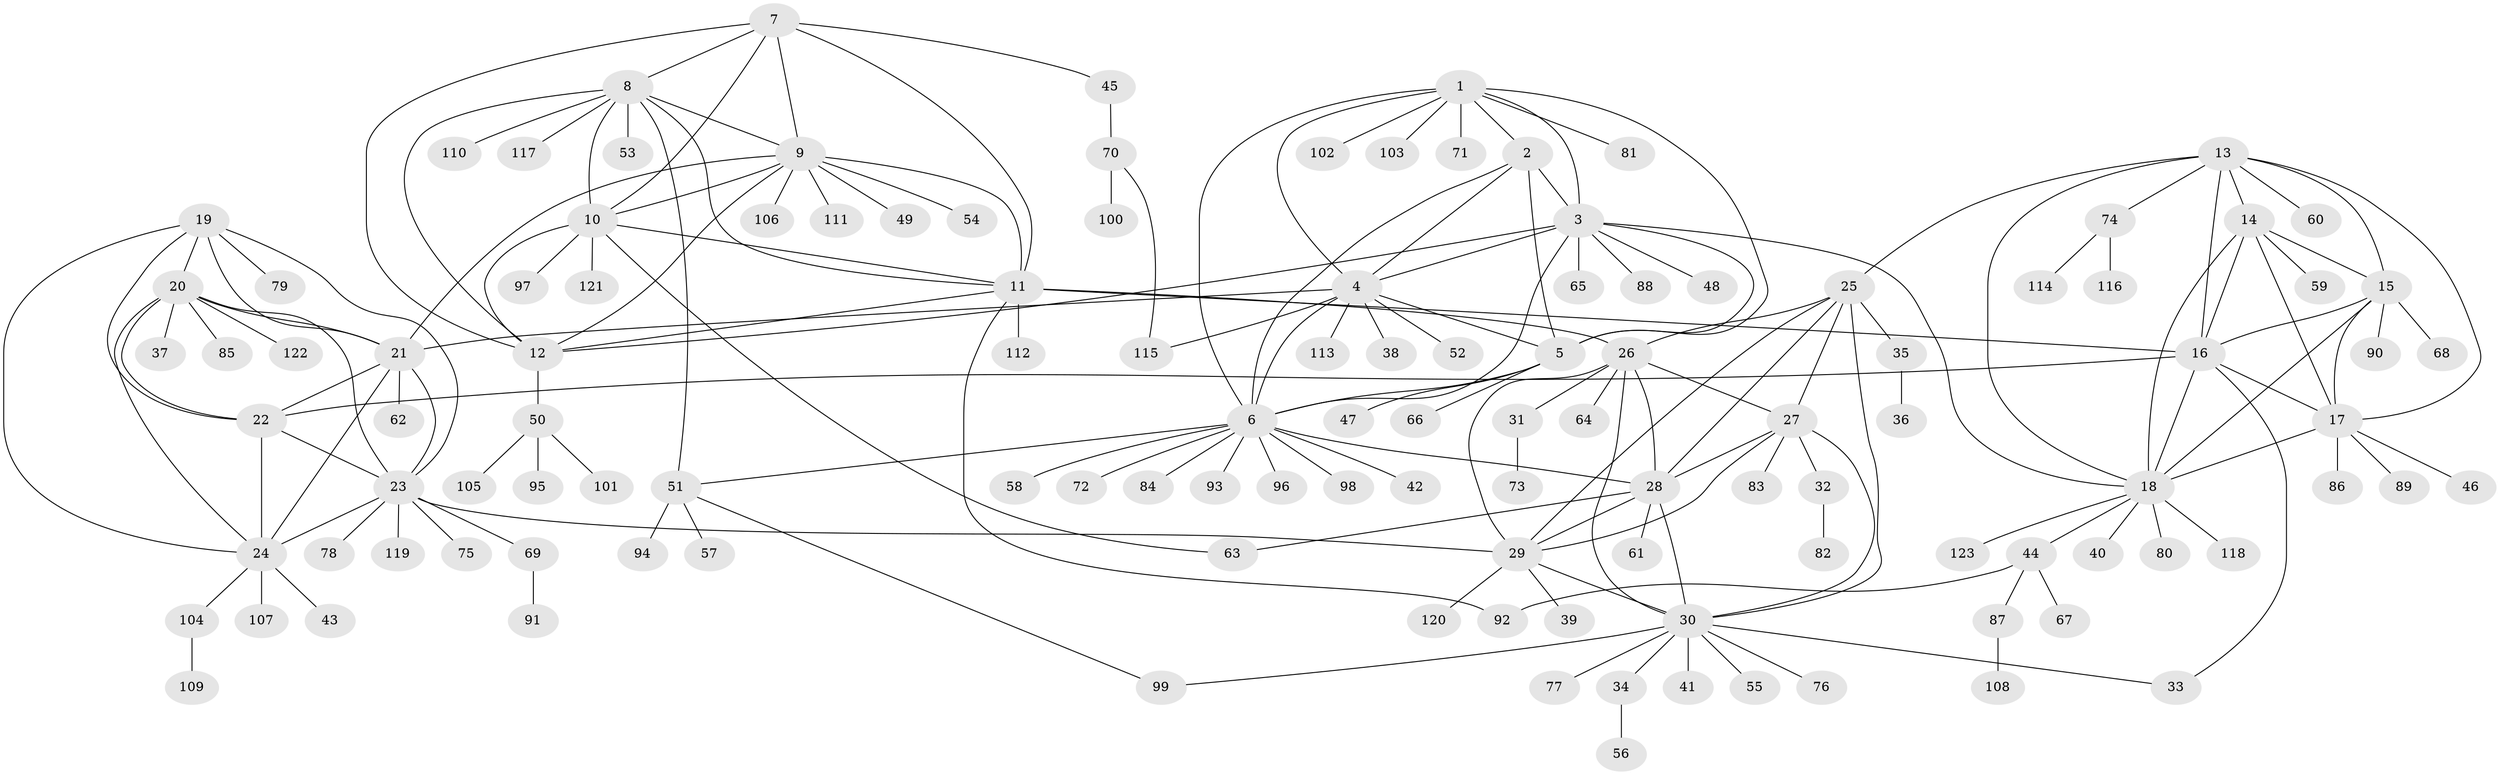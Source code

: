 // Generated by graph-tools (version 1.1) at 2025/26/03/09/25 03:26:34]
// undirected, 123 vertices, 184 edges
graph export_dot {
graph [start="1"]
  node [color=gray90,style=filled];
  1;
  2;
  3;
  4;
  5;
  6;
  7;
  8;
  9;
  10;
  11;
  12;
  13;
  14;
  15;
  16;
  17;
  18;
  19;
  20;
  21;
  22;
  23;
  24;
  25;
  26;
  27;
  28;
  29;
  30;
  31;
  32;
  33;
  34;
  35;
  36;
  37;
  38;
  39;
  40;
  41;
  42;
  43;
  44;
  45;
  46;
  47;
  48;
  49;
  50;
  51;
  52;
  53;
  54;
  55;
  56;
  57;
  58;
  59;
  60;
  61;
  62;
  63;
  64;
  65;
  66;
  67;
  68;
  69;
  70;
  71;
  72;
  73;
  74;
  75;
  76;
  77;
  78;
  79;
  80;
  81;
  82;
  83;
  84;
  85;
  86;
  87;
  88;
  89;
  90;
  91;
  92;
  93;
  94;
  95;
  96;
  97;
  98;
  99;
  100;
  101;
  102;
  103;
  104;
  105;
  106;
  107;
  108;
  109;
  110;
  111;
  112;
  113;
  114;
  115;
  116;
  117;
  118;
  119;
  120;
  121;
  122;
  123;
  1 -- 2;
  1 -- 3;
  1 -- 4;
  1 -- 5;
  1 -- 6;
  1 -- 71;
  1 -- 81;
  1 -- 102;
  1 -- 103;
  2 -- 3;
  2 -- 4;
  2 -- 5;
  2 -- 6;
  3 -- 4;
  3 -- 5;
  3 -- 6;
  3 -- 12;
  3 -- 18;
  3 -- 48;
  3 -- 65;
  3 -- 88;
  4 -- 5;
  4 -- 6;
  4 -- 21;
  4 -- 38;
  4 -- 52;
  4 -- 113;
  4 -- 115;
  5 -- 6;
  5 -- 47;
  5 -- 66;
  6 -- 28;
  6 -- 42;
  6 -- 51;
  6 -- 58;
  6 -- 72;
  6 -- 84;
  6 -- 93;
  6 -- 96;
  6 -- 98;
  7 -- 8;
  7 -- 9;
  7 -- 10;
  7 -- 11;
  7 -- 12;
  7 -- 45;
  8 -- 9;
  8 -- 10;
  8 -- 11;
  8 -- 12;
  8 -- 51;
  8 -- 53;
  8 -- 110;
  8 -- 117;
  9 -- 10;
  9 -- 11;
  9 -- 12;
  9 -- 21;
  9 -- 49;
  9 -- 54;
  9 -- 106;
  9 -- 111;
  10 -- 11;
  10 -- 12;
  10 -- 63;
  10 -- 97;
  10 -- 121;
  11 -- 12;
  11 -- 16;
  11 -- 26;
  11 -- 92;
  11 -- 112;
  12 -- 50;
  13 -- 14;
  13 -- 15;
  13 -- 16;
  13 -- 17;
  13 -- 18;
  13 -- 25;
  13 -- 60;
  13 -- 74;
  14 -- 15;
  14 -- 16;
  14 -- 17;
  14 -- 18;
  14 -- 59;
  15 -- 16;
  15 -- 17;
  15 -- 18;
  15 -- 68;
  15 -- 90;
  16 -- 17;
  16 -- 18;
  16 -- 22;
  16 -- 33;
  17 -- 18;
  17 -- 46;
  17 -- 86;
  17 -- 89;
  18 -- 40;
  18 -- 44;
  18 -- 80;
  18 -- 118;
  18 -- 123;
  19 -- 20;
  19 -- 21;
  19 -- 22;
  19 -- 23;
  19 -- 24;
  19 -- 79;
  20 -- 21;
  20 -- 22;
  20 -- 23;
  20 -- 24;
  20 -- 37;
  20 -- 85;
  20 -- 122;
  21 -- 22;
  21 -- 23;
  21 -- 24;
  21 -- 62;
  22 -- 23;
  22 -- 24;
  23 -- 24;
  23 -- 29;
  23 -- 69;
  23 -- 75;
  23 -- 78;
  23 -- 119;
  24 -- 43;
  24 -- 104;
  24 -- 107;
  25 -- 26;
  25 -- 27;
  25 -- 28;
  25 -- 29;
  25 -- 30;
  25 -- 35;
  26 -- 27;
  26 -- 28;
  26 -- 29;
  26 -- 30;
  26 -- 31;
  26 -- 64;
  27 -- 28;
  27 -- 29;
  27 -- 30;
  27 -- 32;
  27 -- 83;
  28 -- 29;
  28 -- 30;
  28 -- 61;
  28 -- 63;
  29 -- 30;
  29 -- 39;
  29 -- 120;
  30 -- 33;
  30 -- 34;
  30 -- 41;
  30 -- 55;
  30 -- 76;
  30 -- 77;
  30 -- 99;
  31 -- 73;
  32 -- 82;
  34 -- 56;
  35 -- 36;
  44 -- 67;
  44 -- 87;
  44 -- 92;
  45 -- 70;
  50 -- 95;
  50 -- 101;
  50 -- 105;
  51 -- 57;
  51 -- 94;
  51 -- 99;
  69 -- 91;
  70 -- 100;
  70 -- 115;
  74 -- 114;
  74 -- 116;
  87 -- 108;
  104 -- 109;
}
